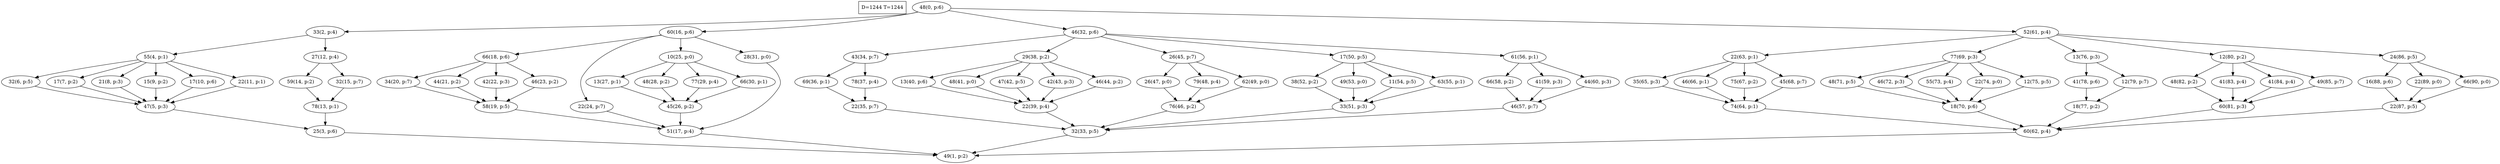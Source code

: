 digraph Task {
i [shape=box, label="D=1244 T=1244"]; 
0 [label="48(0, p:6)"];
1 [label="49(1, p:2)"];
2 [label="33(2, p:4)"];
3 [label="25(3, p:6)"];
4 [label="55(4, p:1)"];
5 [label="47(5, p:3)"];
6 [label="32(6, p:5)"];
7 [label="17(7, p:2)"];
8 [label="21(8, p:3)"];
9 [label="15(9, p:2)"];
10 [label="17(10, p:6)"];
11 [label="22(11, p:1)"];
12 [label="27(12, p:4)"];
13 [label="78(13, p:1)"];
14 [label="59(14, p:2)"];
15 [label="32(15, p:7)"];
16 [label="60(16, p:6)"];
17 [label="51(17, p:4)"];
18 [label="66(18, p:6)"];
19 [label="58(19, p:5)"];
20 [label="34(20, p:7)"];
21 [label="44(21, p:2)"];
22 [label="42(22, p:3)"];
23 [label="46(23, p:2)"];
24 [label="22(24, p:7)"];
25 [label="10(25, p:0)"];
26 [label="45(26, p:2)"];
27 [label="13(27, p:1)"];
28 [label="48(28, p:2)"];
29 [label="77(29, p:4)"];
30 [label="66(30, p:1)"];
31 [label="28(31, p:0)"];
32 [label="46(32, p:6)"];
33 [label="32(33, p:5)"];
34 [label="43(34, p:7)"];
35 [label="22(35, p:7)"];
36 [label="69(36, p:1)"];
37 [label="78(37, p:4)"];
38 [label="29(38, p:2)"];
39 [label="22(39, p:4)"];
40 [label="13(40, p:6)"];
41 [label="48(41, p:0)"];
42 [label="47(42, p:5)"];
43 [label="42(43, p:3)"];
44 [label="46(44, p:2)"];
45 [label="26(45, p:7)"];
46 [label="76(46, p:2)"];
47 [label="26(47, p:0)"];
48 [label="79(48, p:4)"];
49 [label="62(49, p:0)"];
50 [label="17(50, p:5)"];
51 [label="33(51, p:3)"];
52 [label="38(52, p:2)"];
53 [label="49(53, p:0)"];
54 [label="11(54, p:5)"];
55 [label="63(55, p:1)"];
56 [label="61(56, p:1)"];
57 [label="46(57, p:7)"];
58 [label="66(58, p:2)"];
59 [label="41(59, p:3)"];
60 [label="44(60, p:3)"];
61 [label="52(61, p:4)"];
62 [label="60(62, p:4)"];
63 [label="22(63, p:1)"];
64 [label="74(64, p:1)"];
65 [label="35(65, p:3)"];
66 [label="46(66, p:1)"];
67 [label="75(67, p:2)"];
68 [label="45(68, p:7)"];
69 [label="77(69, p:3)"];
70 [label="18(70, p:6)"];
71 [label="48(71, p:5)"];
72 [label="46(72, p:3)"];
73 [label="55(73, p:4)"];
74 [label="22(74, p:0)"];
75 [label="12(75, p:5)"];
76 [label="13(76, p:3)"];
77 [label="18(77, p:2)"];
78 [label="41(78, p:6)"];
79 [label="12(79, p:7)"];
80 [label="12(80, p:2)"];
81 [label="60(81, p:3)"];
82 [label="48(82, p:2)"];
83 [label="41(83, p:4)"];
84 [label="41(84, p:4)"];
85 [label="49(85, p:7)"];
86 [label="24(86, p:5)"];
87 [label="22(87, p:5)"];
88 [label="16(88, p:6)"];
89 [label="22(89, p:0)"];
90 [label="66(90, p:0)"];
0 -> 2;
0 -> 16;
0 -> 32;
0 -> 61;
2 -> 4;
2 -> 12;
3 -> 1;
4 -> 6;
4 -> 7;
4 -> 8;
4 -> 9;
4 -> 10;
4 -> 11;
5 -> 3;
6 -> 5;
7 -> 5;
8 -> 5;
9 -> 5;
10 -> 5;
11 -> 5;
12 -> 14;
12 -> 15;
13 -> 3;
14 -> 13;
15 -> 13;
16 -> 18;
16 -> 24;
16 -> 25;
16 -> 31;
17 -> 1;
18 -> 20;
18 -> 21;
18 -> 22;
18 -> 23;
19 -> 17;
20 -> 19;
21 -> 19;
22 -> 19;
23 -> 19;
24 -> 17;
25 -> 27;
25 -> 28;
25 -> 29;
25 -> 30;
26 -> 17;
27 -> 26;
28 -> 26;
29 -> 26;
30 -> 26;
31 -> 17;
32 -> 34;
32 -> 38;
32 -> 45;
32 -> 50;
32 -> 56;
33 -> 1;
34 -> 36;
34 -> 37;
35 -> 33;
36 -> 35;
37 -> 35;
38 -> 40;
38 -> 41;
38 -> 42;
38 -> 43;
38 -> 44;
39 -> 33;
40 -> 39;
41 -> 39;
42 -> 39;
43 -> 39;
44 -> 39;
45 -> 47;
45 -> 48;
45 -> 49;
46 -> 33;
47 -> 46;
48 -> 46;
49 -> 46;
50 -> 52;
50 -> 53;
50 -> 54;
50 -> 55;
51 -> 33;
52 -> 51;
53 -> 51;
54 -> 51;
55 -> 51;
56 -> 58;
56 -> 59;
56 -> 60;
57 -> 33;
58 -> 57;
59 -> 57;
60 -> 57;
61 -> 63;
61 -> 69;
61 -> 76;
61 -> 80;
61 -> 86;
62 -> 1;
63 -> 65;
63 -> 66;
63 -> 67;
63 -> 68;
64 -> 62;
65 -> 64;
66 -> 64;
67 -> 64;
68 -> 64;
69 -> 71;
69 -> 72;
69 -> 73;
69 -> 74;
69 -> 75;
70 -> 62;
71 -> 70;
72 -> 70;
73 -> 70;
74 -> 70;
75 -> 70;
76 -> 78;
76 -> 79;
77 -> 62;
78 -> 77;
79 -> 77;
80 -> 82;
80 -> 83;
80 -> 84;
80 -> 85;
81 -> 62;
82 -> 81;
83 -> 81;
84 -> 81;
85 -> 81;
86 -> 88;
86 -> 89;
86 -> 90;
87 -> 62;
88 -> 87;
89 -> 87;
90 -> 87;
}
